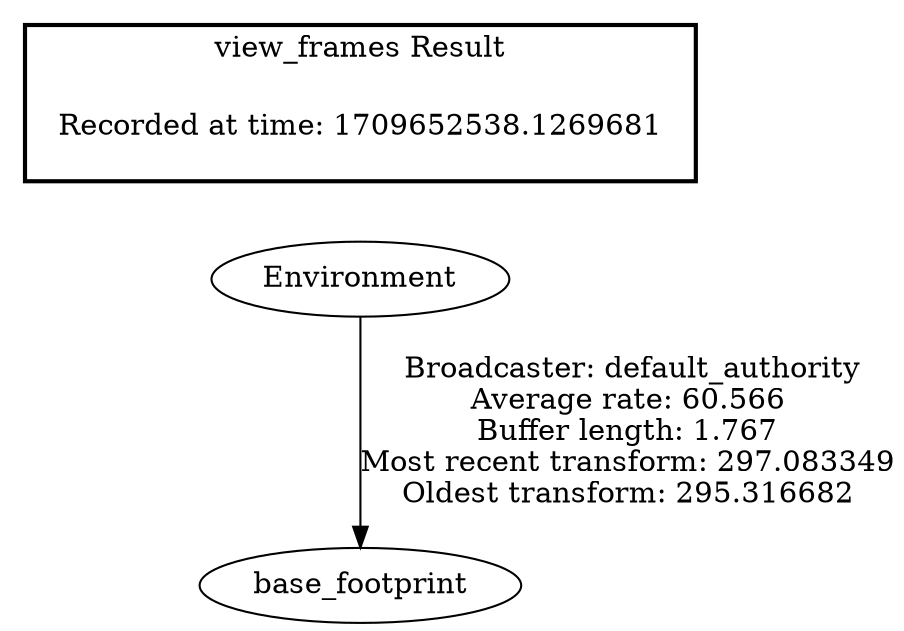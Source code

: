 digraph G {
"Environment" -> "base_footprint"[label=" Broadcaster: default_authority\nAverage rate: 60.566\nBuffer length: 1.767\nMost recent transform: 297.083349\nOldest transform: 295.316682\n"];
edge [style=invis];
 subgraph cluster_legend { style=bold; color=black; label ="view_frames Result";
"Recorded at time: 1709652538.1269681"[ shape=plaintext ] ;
}->"Environment";
}